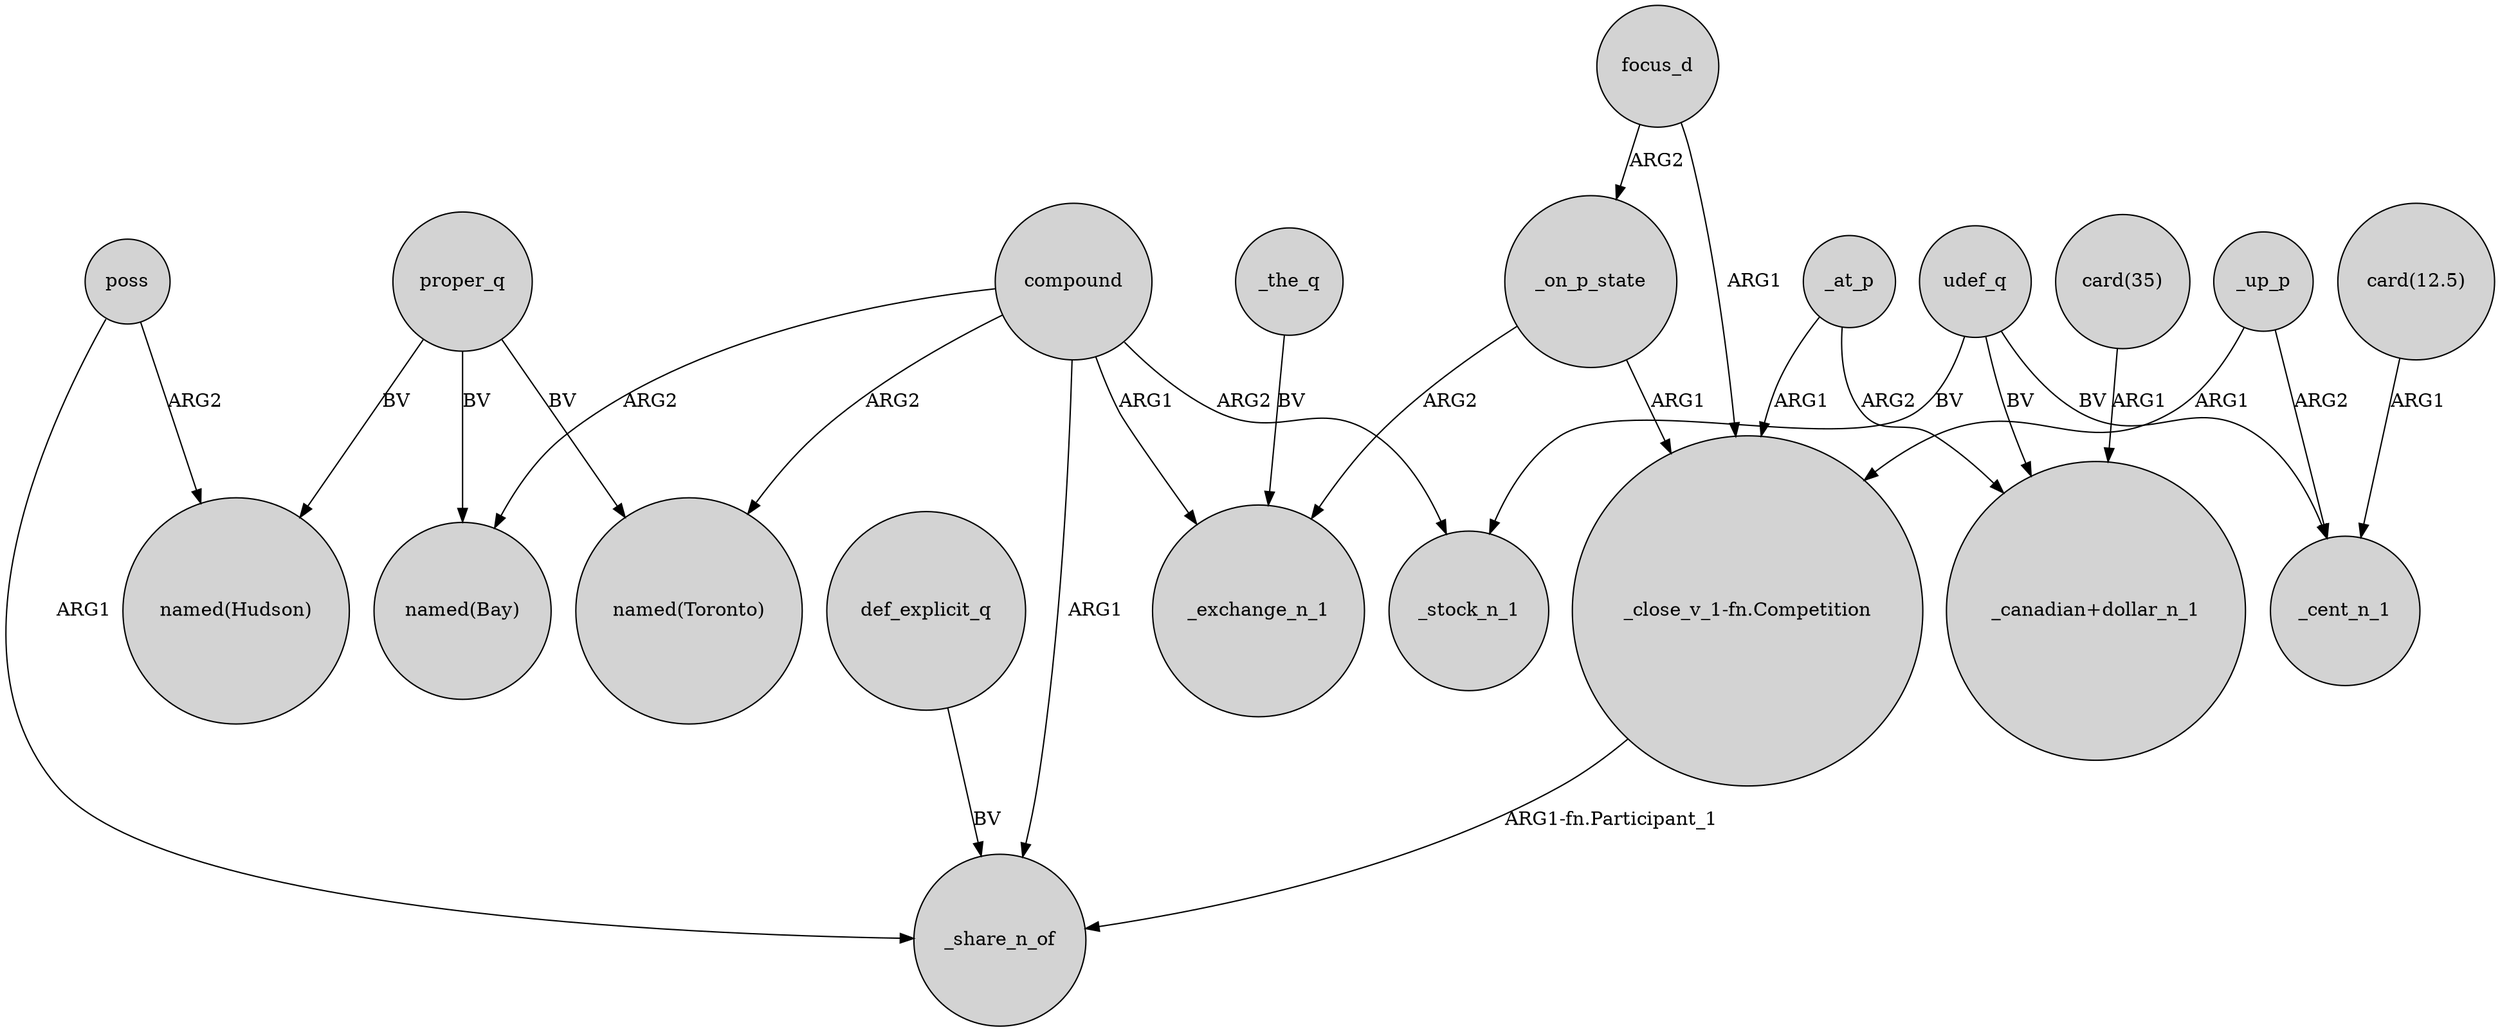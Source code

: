 digraph {
	node [shape=circle style=filled]
	proper_q -> "named(Bay)" [label=BV]
	_at_p -> "_canadian+dollar_n_1" [label=ARG2]
	proper_q -> "named(Toronto)" [label=BV]
	_at_p -> "_close_v_1-fn.Competition" [label=ARG1]
	compound -> "named(Bay)" [label=ARG2]
	compound -> _share_n_of [label=ARG1]
	_up_p -> "_close_v_1-fn.Competition" [label=ARG1]
	def_explicit_q -> _share_n_of [label=BV]
	proper_q -> "named(Hudson)" [label=BV]
	focus_d -> _on_p_state [label=ARG2]
	_up_p -> _cent_n_1 [label=ARG2]
	udef_q -> _cent_n_1 [label=BV]
	compound -> _exchange_n_1 [label=ARG1]
	_on_p_state -> _exchange_n_1 [label=ARG2]
	udef_q -> "_canadian+dollar_n_1" [label=BV]
	"card(12.5)" -> _cent_n_1 [label=ARG1]
	focus_d -> "_close_v_1-fn.Competition" [label=ARG1]
	udef_q -> _stock_n_1 [label=BV]
	poss -> _share_n_of [label=ARG1]
	compound -> _stock_n_1 [label=ARG2]
	compound -> "named(Toronto)" [label=ARG2]
	_on_p_state -> "_close_v_1-fn.Competition" [label=ARG1]
	_the_q -> _exchange_n_1 [label=BV]
	"card(35)" -> "_canadian+dollar_n_1" [label=ARG1]
	poss -> "named(Hudson)" [label=ARG2]
	"_close_v_1-fn.Competition" -> _share_n_of [label="ARG1-fn.Participant_1"]
}
